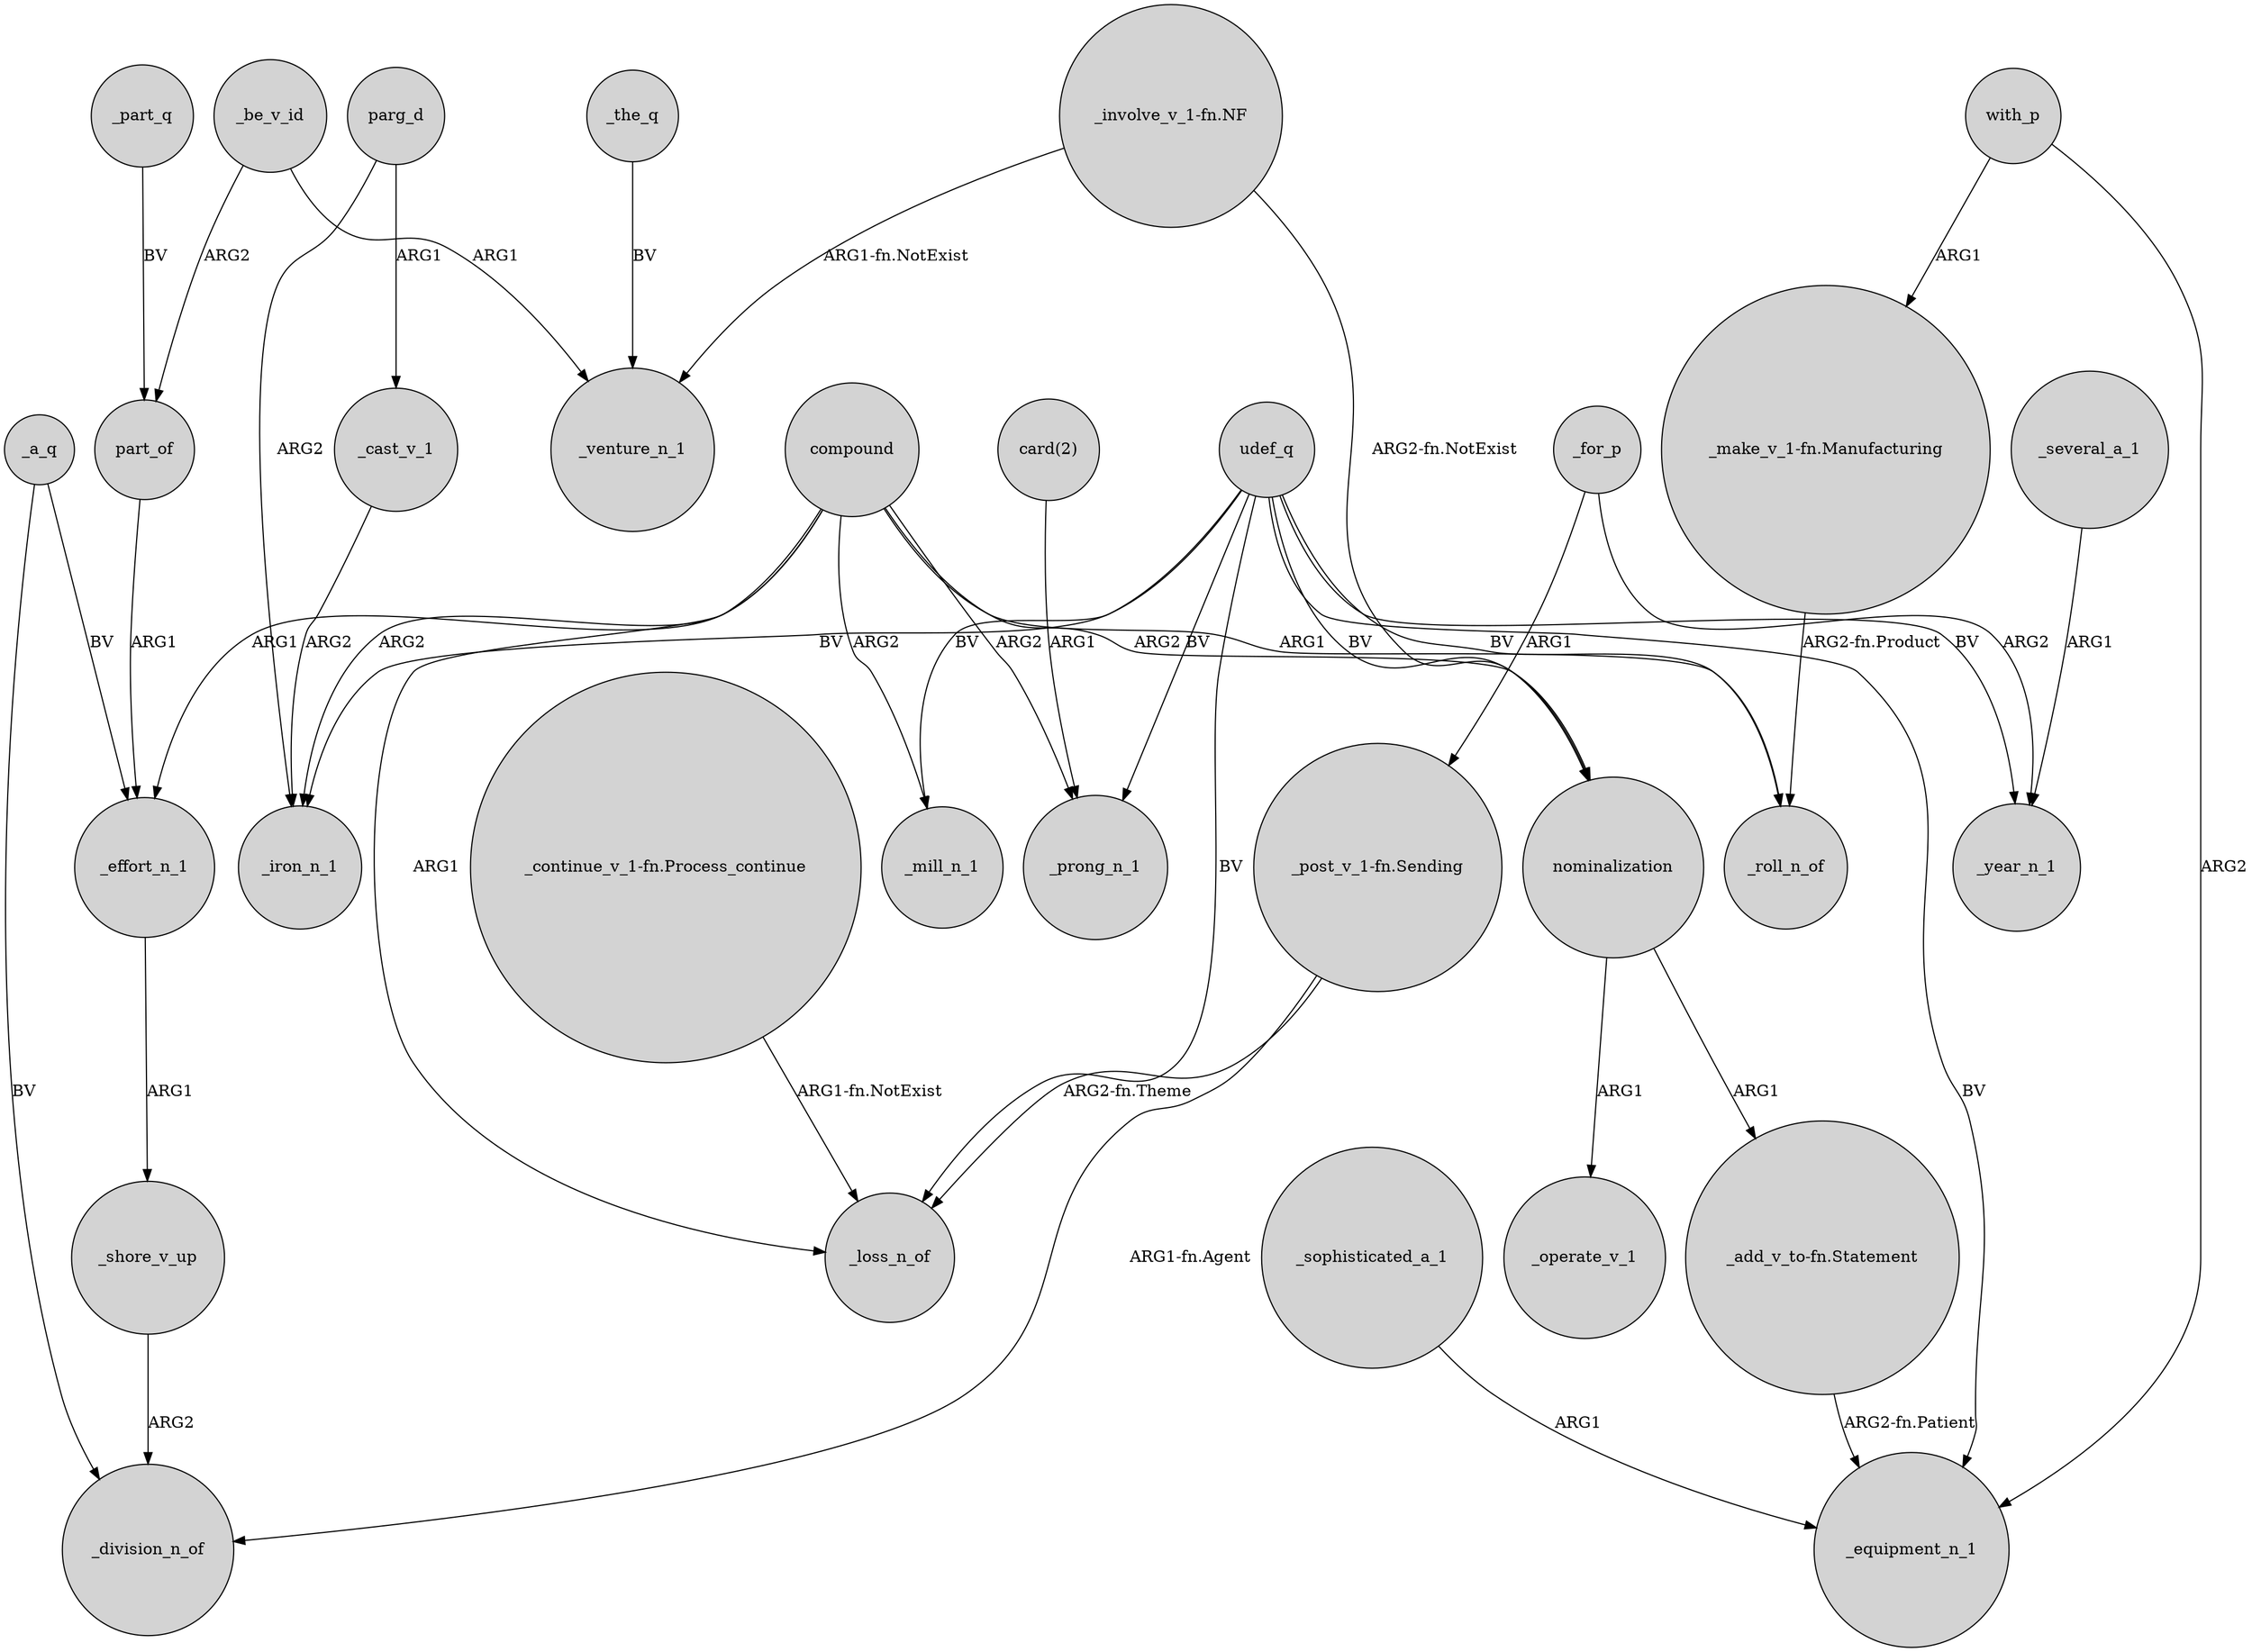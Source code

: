 digraph {
	node [shape=circle style=filled]
	with_p -> "_make_v_1-fn.Manufacturing" [label=ARG1]
	"_post_v_1-fn.Sending" -> _loss_n_of [label="ARG2-fn.Theme"]
	udef_q -> _equipment_n_1 [label=BV]
	with_p -> _equipment_n_1 [label=ARG2]
	nominalization -> _operate_v_1 [label=ARG1]
	part_of -> _effort_n_1 [label=ARG1]
	udef_q -> _iron_n_1 [label=BV]
	compound -> _roll_n_of [label=ARG1]
	udef_q -> _prong_n_1 [label=BV]
	_for_p -> _year_n_1 [label=ARG2]
	_effort_n_1 -> _shore_v_up [label=ARG1]
	nominalization -> "_add_v_to-fn.Statement" [label=ARG1]
	_cast_v_1 -> _iron_n_1 [label=ARG2]
	compound -> _mill_n_1 [label=ARG2]
	_shore_v_up -> _division_n_of [label=ARG2]
	compound -> nominalization [label=ARG2]
	"card(2)" -> _prong_n_1 [label=ARG1]
	"_add_v_to-fn.Statement" -> _equipment_n_1 [label="ARG2-fn.Patient"]
	"_post_v_1-fn.Sending" -> _division_n_of [label="ARG1-fn.Agent"]
	"_involve_v_1-fn.NF" -> _venture_n_1 [label="ARG1-fn.NotExist"]
	_sophisticated_a_1 -> _equipment_n_1 [label=ARG1]
	compound -> _prong_n_1 [label=ARG2]
	compound -> _iron_n_1 [label=ARG2]
	_part_q -> part_of [label=BV]
	udef_q -> _mill_n_1 [label=BV]
	compound -> _effort_n_1 [label=ARG1]
	udef_q -> _roll_n_of [label=BV]
	_the_q -> _venture_n_1 [label=BV]
	_a_q -> _effort_n_1 [label=BV]
	udef_q -> nominalization [label=BV]
	"_continue_v_1-fn.Process_continue" -> _loss_n_of [label="ARG1-fn.NotExist"]
	udef_q -> _year_n_1 [label=BV]
	compound -> _loss_n_of [label=ARG1]
	_be_v_id -> _venture_n_1 [label=ARG1]
	"_make_v_1-fn.Manufacturing" -> _roll_n_of [label="ARG2-fn.Product"]
	_a_q -> _division_n_of [label=BV]
	_for_p -> "_post_v_1-fn.Sending" [label=ARG1]
	parg_d -> _iron_n_1 [label=ARG2]
	_be_v_id -> part_of [label=ARG2]
	_several_a_1 -> _year_n_1 [label=ARG1]
	"_involve_v_1-fn.NF" -> nominalization [label="ARG2-fn.NotExist"]
	udef_q -> _loss_n_of [label=BV]
	parg_d -> _cast_v_1 [label=ARG1]
}
